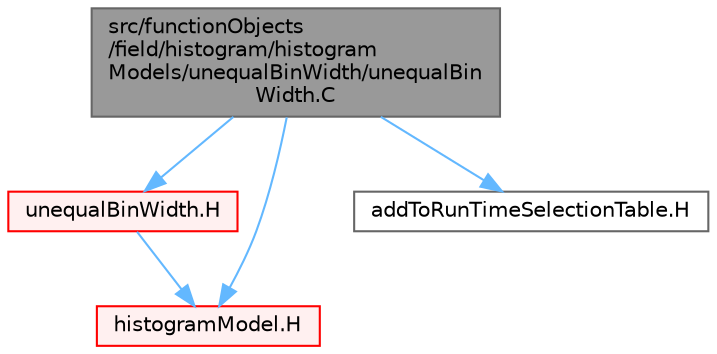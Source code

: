 digraph "src/functionObjects/field/histogram/histogramModels/unequalBinWidth/unequalBinWidth.C"
{
 // LATEX_PDF_SIZE
  bgcolor="transparent";
  edge [fontname=Helvetica,fontsize=10,labelfontname=Helvetica,labelfontsize=10];
  node [fontname=Helvetica,fontsize=10,shape=box,height=0.2,width=0.4];
  Node1 [id="Node000001",label="src/functionObjects\l/field/histogram/histogram\lModels/unequalBinWidth/unequalBin\lWidth.C",height=0.2,width=0.4,color="gray40", fillcolor="grey60", style="filled", fontcolor="black",tooltip=" "];
  Node1 -> Node2 [id="edge1_Node000001_Node000002",color="steelblue1",style="solid",tooltip=" "];
  Node2 [id="Node000002",label="unequalBinWidth.H",height=0.2,width=0.4,color="red", fillcolor="#FFF0F0", style="filled",URL="$unequalBinWidth_8H.html",tooltip=" "];
  Node2 -> Node3 [id="edge2_Node000002_Node000003",color="steelblue1",style="solid",tooltip=" "];
  Node3 [id="Node000003",label="histogramModel.H",height=0.2,width=0.4,color="red", fillcolor="#FFF0F0", style="filled",URL="$histogramModel_8H.html",tooltip=" "];
  Node1 -> Node3 [id="edge3_Node000001_Node000003",color="steelblue1",style="solid",tooltip=" "];
  Node1 -> Node386 [id="edge4_Node000001_Node000386",color="steelblue1",style="solid",tooltip=" "];
  Node386 [id="Node000386",label="addToRunTimeSelectionTable.H",height=0.2,width=0.4,color="grey40", fillcolor="white", style="filled",URL="$addToRunTimeSelectionTable_8H.html",tooltip="Macros for easy insertion into run-time selection tables."];
}
